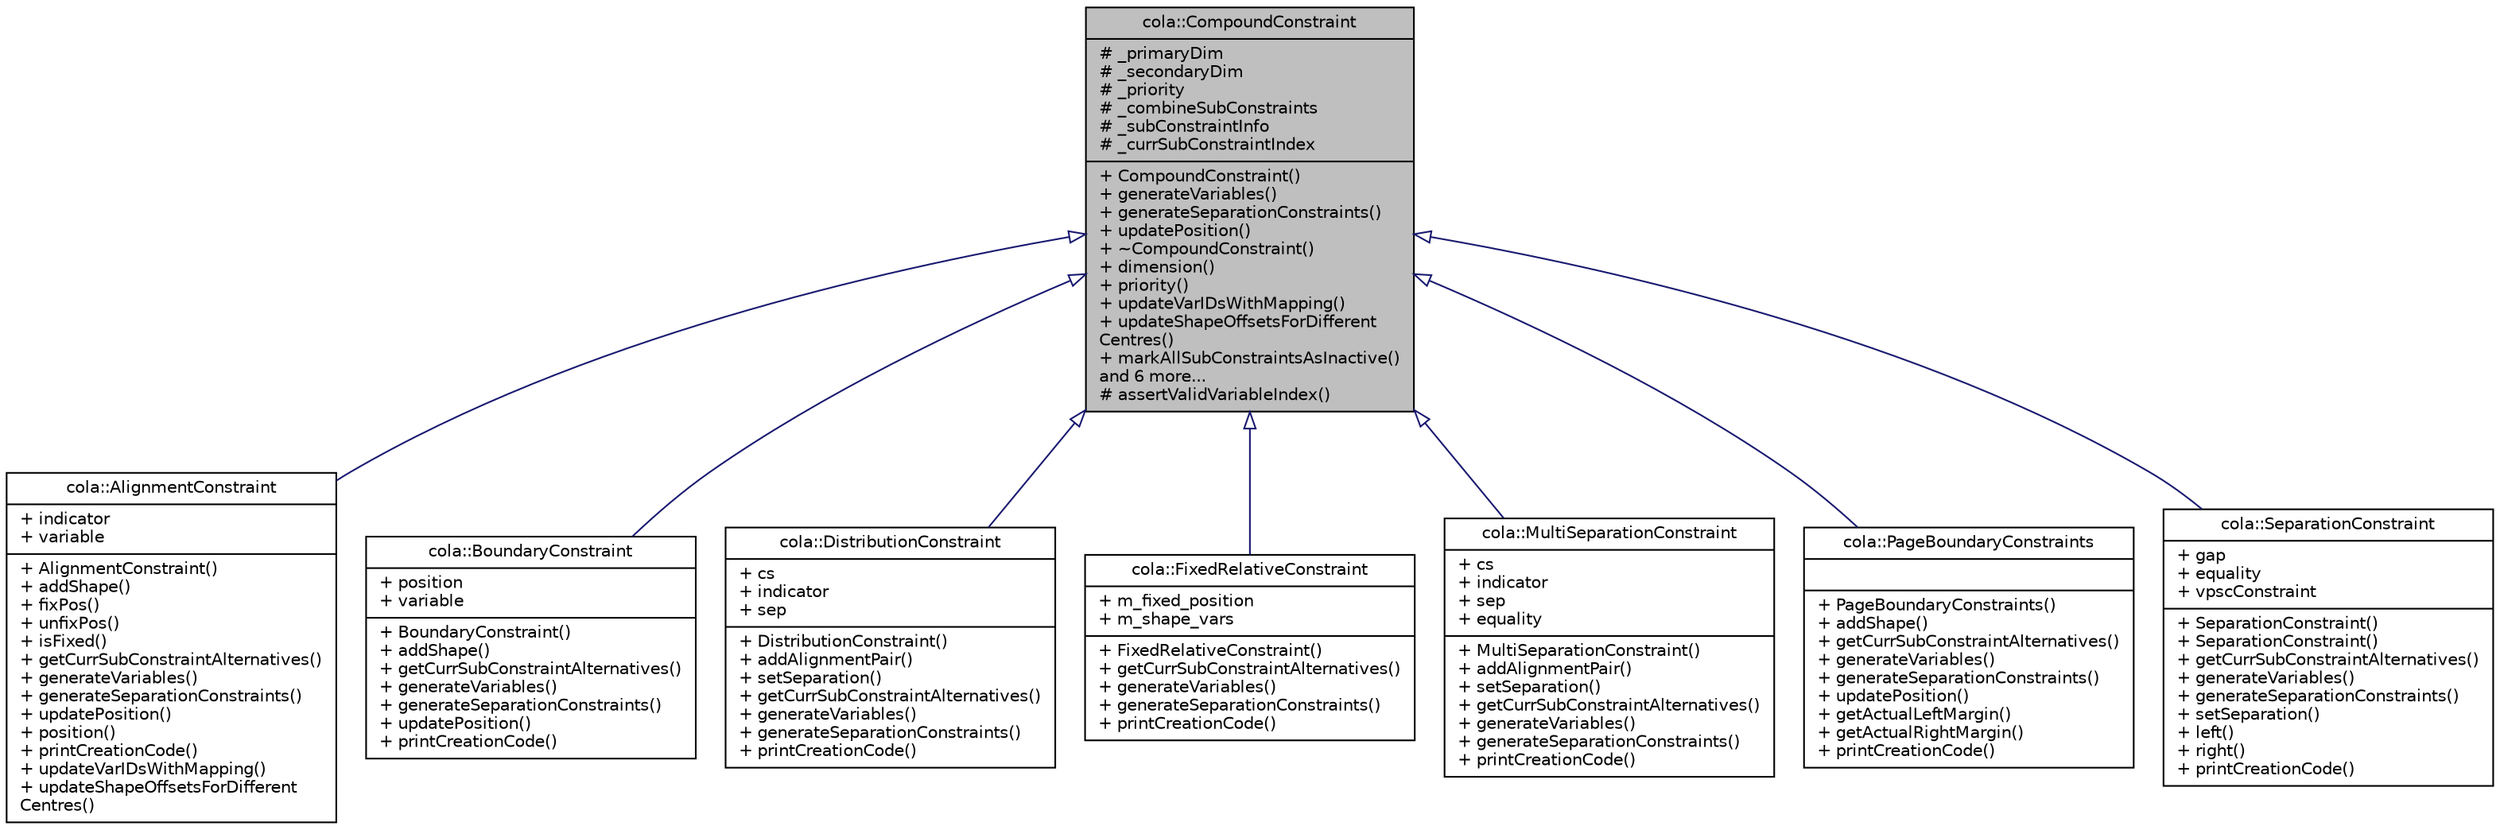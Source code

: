 digraph "cola::CompoundConstraint"
{
  edge [fontname="Helvetica",fontsize="10",labelfontname="Helvetica",labelfontsize="10"];
  node [fontname="Helvetica",fontsize="10",shape=record];
  Node1 [label="{cola::CompoundConstraint\n|# _primaryDim\l# _secondaryDim\l# _priority\l# _combineSubConstraints\l# _subConstraintInfo\l# _currSubConstraintIndex\l|+ CompoundConstraint()\l+ generateVariables()\l+ generateSeparationConstraints()\l+ updatePosition()\l+ ~CompoundConstraint()\l+ dimension()\l+ priority()\l+ updateVarIDsWithMapping()\l+ updateShapeOffsetsForDifferent\lCentres()\l+ markAllSubConstraintsAsInactive()\land 6 more...\l# assertValidVariableIndex()\l}",height=0.2,width=0.4,color="black", fillcolor="grey75", style="filled" fontcolor="black"];
  Node1 -> Node2 [dir="back",color="midnightblue",fontsize="10",style="solid",arrowtail="onormal",fontname="Helvetica"];
  Node2 [label="{cola::AlignmentConstraint\n|+ indicator\l+ variable\l|+ AlignmentConstraint()\l+ addShape()\l+ fixPos()\l+ unfixPos()\l+ isFixed()\l+ getCurrSubConstraintAlternatives()\l+ generateVariables()\l+ generateSeparationConstraints()\l+ updatePosition()\l+ position()\l+ printCreationCode()\l+ updateVarIDsWithMapping()\l+ updateShapeOffsetsForDifferent\lCentres()\l}",height=0.2,width=0.4,color="black", fillcolor="white", style="filled",URL="$classcola_1_1AlignmentConstraint.html",tooltip="An alignment constraint specifies a alignment line that a set of nodes must be constrained to by an e..."];
  Node1 -> Node3 [dir="back",color="midnightblue",fontsize="10",style="solid",arrowtail="onormal",fontname="Helvetica"];
  Node3 [label="{cola::BoundaryConstraint\n|+ position\l+ variable\l|+ BoundaryConstraint()\l+ addShape()\l+ getCurrSubConstraintAlternatives()\l+ generateVariables()\l+ generateSeparationConstraints()\l+ updatePosition()\l+ printCreationCode()\l}",height=0.2,width=0.4,color="black", fillcolor="white", style="filled",URL="$classcola_1_1BoundaryConstraint.html",tooltip="A boundary constraint specifies a bounding line that a set of nodes must be either to the left or rig..."];
  Node1 -> Node4 [dir="back",color="midnightblue",fontsize="10",style="solid",arrowtail="onormal",fontname="Helvetica"];
  Node4 [label="{cola::DistributionConstraint\n|+ cs\l+ indicator\l+ sep\l|+ DistributionConstraint()\l+ addAlignmentPair()\l+ setSeparation()\l+ getCurrSubConstraintAlternatives()\l+ generateVariables()\l+ generateSeparationConstraints()\l+ printCreationCode()\l}",height=0.2,width=0.4,color="black", fillcolor="white", style="filled",URL="$classcola_1_1DistributionConstraint.html",tooltip="A distribution constraint specifies an ordered set of alignment constraints and a fixed separation re..."];
  Node1 -> Node5 [dir="back",color="midnightblue",fontsize="10",style="solid",arrowtail="onormal",fontname="Helvetica"];
  Node5 [label="{cola::FixedRelativeConstraint\n|+ m_fixed_position\l+ m_shape_vars\l|+ FixedRelativeConstraint()\l+ getCurrSubConstraintAlternatives()\l+ generateVariables()\l+ generateSeparationConstraints()\l+ printCreationCode()\l}",height=0.2,width=0.4,color="black", fillcolor="white", style="filled",URL="$classcola_1_1FixedRelativeConstraint.html",tooltip="A fixed-relative constraint specifies that a group of nodes are constrained to be fixed in position r..."];
  Node1 -> Node6 [dir="back",color="midnightblue",fontsize="10",style="solid",arrowtail="onormal",fontname="Helvetica"];
  Node6 [label="{cola::MultiSeparationConstraint\n|+ cs\l+ indicator\l+ sep\l+ equality\l|+ MultiSeparationConstraint()\l+ addAlignmentPair()\l+ setSeparation()\l+ getCurrSubConstraintAlternatives()\l+ generateVariables()\l+ generateSeparationConstraints()\l+ printCreationCode()\l}",height=0.2,width=0.4,color="black", fillcolor="white", style="filled",URL="$classcola_1_1MultiSeparationConstraint.html",tooltip="A multi-separation constraint Specifies a set of horizontal or vertical equal spacing constraints bet..."];
  Node1 -> Node7 [dir="back",color="midnightblue",fontsize="10",style="solid",arrowtail="onormal",fontname="Helvetica"];
  Node7 [label="{cola::PageBoundaryConstraints\n||+ PageBoundaryConstraints()\l+ addShape()\l+ getCurrSubConstraintAlternatives()\l+ generateVariables()\l+ generateSeparationConstraints()\l+ updatePosition()\l+ getActualLeftMargin()\l+ getActualRightMargin()\l+ printCreationCode()\l}",height=0.2,width=0.4,color="black", fillcolor="white", style="filled",URL="$classcola_1_1PageBoundaryConstraints.html",tooltip="A page boundary contraint specifies constraints that attempt to keep the given nodes within a defined..."];
  Node1 -> Node8 [dir="back",color="midnightblue",fontsize="10",style="solid",arrowtail="onormal",fontname="Helvetica"];
  Node8 [label="{cola::SeparationConstraint\n|+ gap\l+ equality\l+ vpscConstraint\l|+ SeparationConstraint()\l+ SeparationConstraint()\l+ getCurrSubConstraintAlternatives()\l+ generateVariables()\l+ generateSeparationConstraints()\l+ setSeparation()\l+ left()\l+ right()\l+ printCreationCode()\l}",height=0.2,width=0.4,color="black", fillcolor="white", style="filled",URL="$classcola_1_1SeparationConstraint.html",tooltip="A separation constraint specifies a simple horizontal or vertical spacing constraint between 2 nodes ..."];
}
